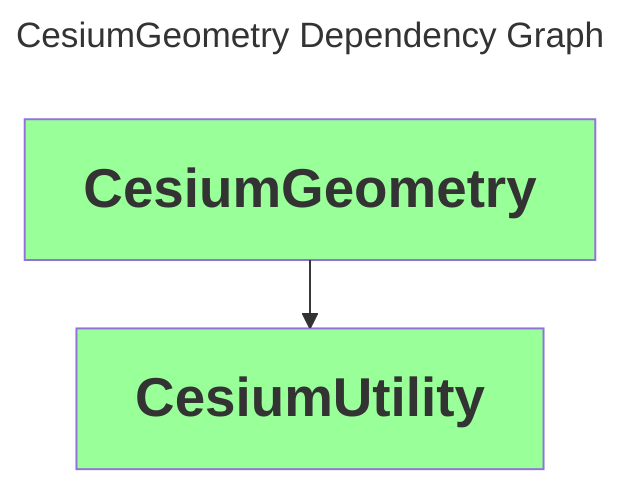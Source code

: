 ---
comment: This file was generated by dep-graph-gen. DO NOT EDIT THIS FILE!
config:
  layout: elk
title: CesiumGeometry Dependency Graph
---
graph TD
  classDef dependencyNode fill:#fff,stroke:#ccc,color:#666,font-weight:bold,font-size:28px
  classDef libraryNode fill:#9f9,font-weight:bold,font-size:28px
  CesiumGeometry[CesiumGeometry] --> CesiumUtility[CesiumUtility]
  class CesiumUtility,CesiumGeometry libraryNode